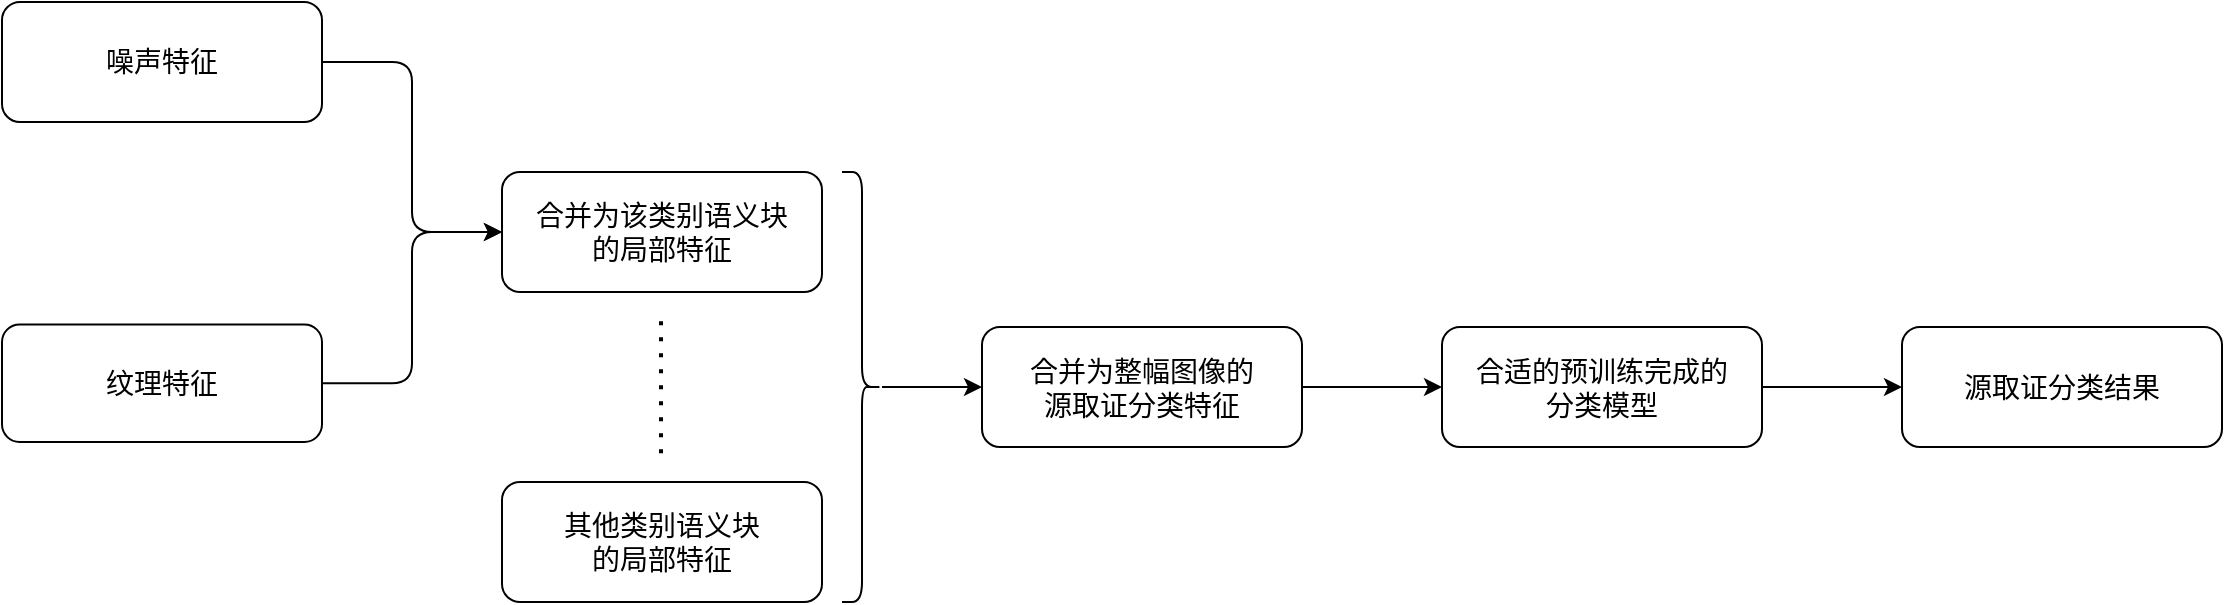 <mxfile version="20.5.2" type="github">
  <diagram id="jV5QDvQBJW7ew30wXjK5" name="Page-1">
    <mxGraphModel dx="2101" dy="568" grid="1" gridSize="10" guides="1" tooltips="1" connect="1" arrows="1" fold="1" page="1" pageScale="1" pageWidth="850" pageHeight="1100" math="0" shadow="0">
      <root>
        <mxCell id="0" />
        <mxCell id="1" parent="0" />
        <mxCell id="QAnGh3zYnI3MDuK6eiix-1" value="" style="edgeStyle=orthogonalEdgeStyle;rounded=1;orthogonalLoop=1;jettySize=auto;html=1;entryX=0;entryY=0.5;entryDx=0;entryDy=0;fontSize=14;" edge="1" parent="1" source="QAnGh3zYnI3MDuK6eiix-2" target="QAnGh3zYnI3MDuK6eiix-5">
          <mxGeometry relative="1" as="geometry" />
        </mxCell>
        <mxCell id="QAnGh3zYnI3MDuK6eiix-2" value="噪声特征" style="rounded=1;whiteSpace=wrap;html=1;fontSize=14;" vertex="1" parent="1">
          <mxGeometry x="-100" y="620" width="160" height="60" as="geometry" />
        </mxCell>
        <mxCell id="QAnGh3zYnI3MDuK6eiix-3" style="edgeStyle=orthogonalEdgeStyle;rounded=1;orthogonalLoop=1;jettySize=auto;html=1;entryX=0;entryY=0.5;entryDx=0;entryDy=0;fontSize=14;" edge="1" parent="1" source="QAnGh3zYnI3MDuK6eiix-4" target="QAnGh3zYnI3MDuK6eiix-5">
          <mxGeometry relative="1" as="geometry" />
        </mxCell>
        <mxCell id="QAnGh3zYnI3MDuK6eiix-4" value="纹理特征" style="rounded=1;whiteSpace=wrap;html=1;fontSize=14;" vertex="1" parent="1">
          <mxGeometry x="-100" y="781.22" width="160" height="58.78" as="geometry" />
        </mxCell>
        <mxCell id="QAnGh3zYnI3MDuK6eiix-5" value="合并为该类别语义块&lt;br style=&quot;font-size: 14px;&quot;&gt;的局部特征" style="rounded=1;whiteSpace=wrap;html=1;fontSize=14;" vertex="1" parent="1">
          <mxGeometry x="150" y="705" width="160" height="60" as="geometry" />
        </mxCell>
        <mxCell id="QAnGh3zYnI3MDuK6eiix-6" value="其他类别语义块&lt;br&gt;的局部特征" style="rounded=1;whiteSpace=wrap;html=1;fontSize=14;" vertex="1" parent="1">
          <mxGeometry x="150" y="860" width="160" height="60" as="geometry" />
        </mxCell>
        <mxCell id="QAnGh3zYnI3MDuK6eiix-7" value="" style="endArrow=none;dashed=1;html=1;dashPattern=1 3;strokeWidth=2;rounded=0;fontSize=14;" edge="1" parent="1">
          <mxGeometry width="50" height="50" relative="1" as="geometry">
            <mxPoint x="229.5" y="845.61" as="sourcePoint" />
            <mxPoint x="229.5" y="775.61" as="targetPoint" />
          </mxGeometry>
        </mxCell>
        <mxCell id="QAnGh3zYnI3MDuK6eiix-10" value="" style="edgeStyle=orthogonalEdgeStyle;rounded=0;orthogonalLoop=1;jettySize=auto;html=1;fontSize=14;" edge="1" parent="1" source="QAnGh3zYnI3MDuK6eiix-8" target="QAnGh3zYnI3MDuK6eiix-9">
          <mxGeometry relative="1" as="geometry" />
        </mxCell>
        <mxCell id="QAnGh3zYnI3MDuK6eiix-8" value="" style="shape=curlyBracket;whiteSpace=wrap;html=1;rounded=1;flipH=1;labelPosition=right;verticalLabelPosition=middle;align=left;verticalAlign=middle;fontSize=14;" vertex="1" parent="1">
          <mxGeometry x="320" y="705" width="20" height="215" as="geometry" />
        </mxCell>
        <mxCell id="QAnGh3zYnI3MDuK6eiix-12" value="" style="edgeStyle=orthogonalEdgeStyle;rounded=1;orthogonalLoop=1;jettySize=auto;html=1;fontSize=14;" edge="1" parent="1" source="QAnGh3zYnI3MDuK6eiix-9" target="QAnGh3zYnI3MDuK6eiix-11">
          <mxGeometry relative="1" as="geometry" />
        </mxCell>
        <mxCell id="QAnGh3zYnI3MDuK6eiix-9" value="合并为整幅图像的&lt;br style=&quot;font-size: 14px;&quot;&gt;源取证分类特征" style="rounded=1;whiteSpace=wrap;html=1;fontSize=14;" vertex="1" parent="1">
          <mxGeometry x="390" y="782.5" width="160" height="60" as="geometry" />
        </mxCell>
        <mxCell id="QAnGh3zYnI3MDuK6eiix-14" value="" style="edgeStyle=orthogonalEdgeStyle;rounded=1;orthogonalLoop=1;jettySize=auto;html=1;fontSize=14;" edge="1" parent="1" source="QAnGh3zYnI3MDuK6eiix-11" target="QAnGh3zYnI3MDuK6eiix-13">
          <mxGeometry relative="1" as="geometry" />
        </mxCell>
        <mxCell id="QAnGh3zYnI3MDuK6eiix-11" value="合适的预训练完成的&lt;br style=&quot;font-size: 14px;&quot;&gt;分类模型" style="rounded=1;whiteSpace=wrap;html=1;fontSize=14;" vertex="1" parent="1">
          <mxGeometry x="620" y="782.5" width="160" height="60" as="geometry" />
        </mxCell>
        <mxCell id="QAnGh3zYnI3MDuK6eiix-13" value="源取证分类结果" style="rounded=1;whiteSpace=wrap;html=1;fontSize=14;" vertex="1" parent="1">
          <mxGeometry x="850" y="782.5" width="160" height="60" as="geometry" />
        </mxCell>
      </root>
    </mxGraphModel>
  </diagram>
</mxfile>
